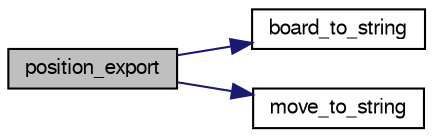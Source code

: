 digraph "position_export"
{
 // LATEX_PDF_SIZE
  bgcolor="transparent";
  edge [fontname="FreeSans",fontsize="10",labelfontname="FreeSans",labelfontsize="10"];
  node [fontname="FreeSans",fontsize="10",shape=record];
  rankdir="LR";
  Node1 [label="position_export",height=0.2,width=0.4,color="black", fillcolor="grey75", style="filled", fontcolor="black",tooltip="write a position."];
  Node1 -> Node2 [color="midnightblue",fontsize="10",style="solid",fontname="FreeSans"];
  Node2 [label="board_to_string",height=0.2,width=0.4,color="black",URL="$board_8c.html#a5f43645a89dd567f64bc91de6fed5b5a",tooltip="convert the to a compact string."];
  Node1 -> Node3 [color="midnightblue",fontsize="10",style="solid",fontname="FreeSans"];
  Node3 [label="move_to_string",height=0.2,width=0.4,color="black",URL="$move_8c.html#a5d61a3318dc80a3171250974a921055d",tooltip="Print out a move."];
}
